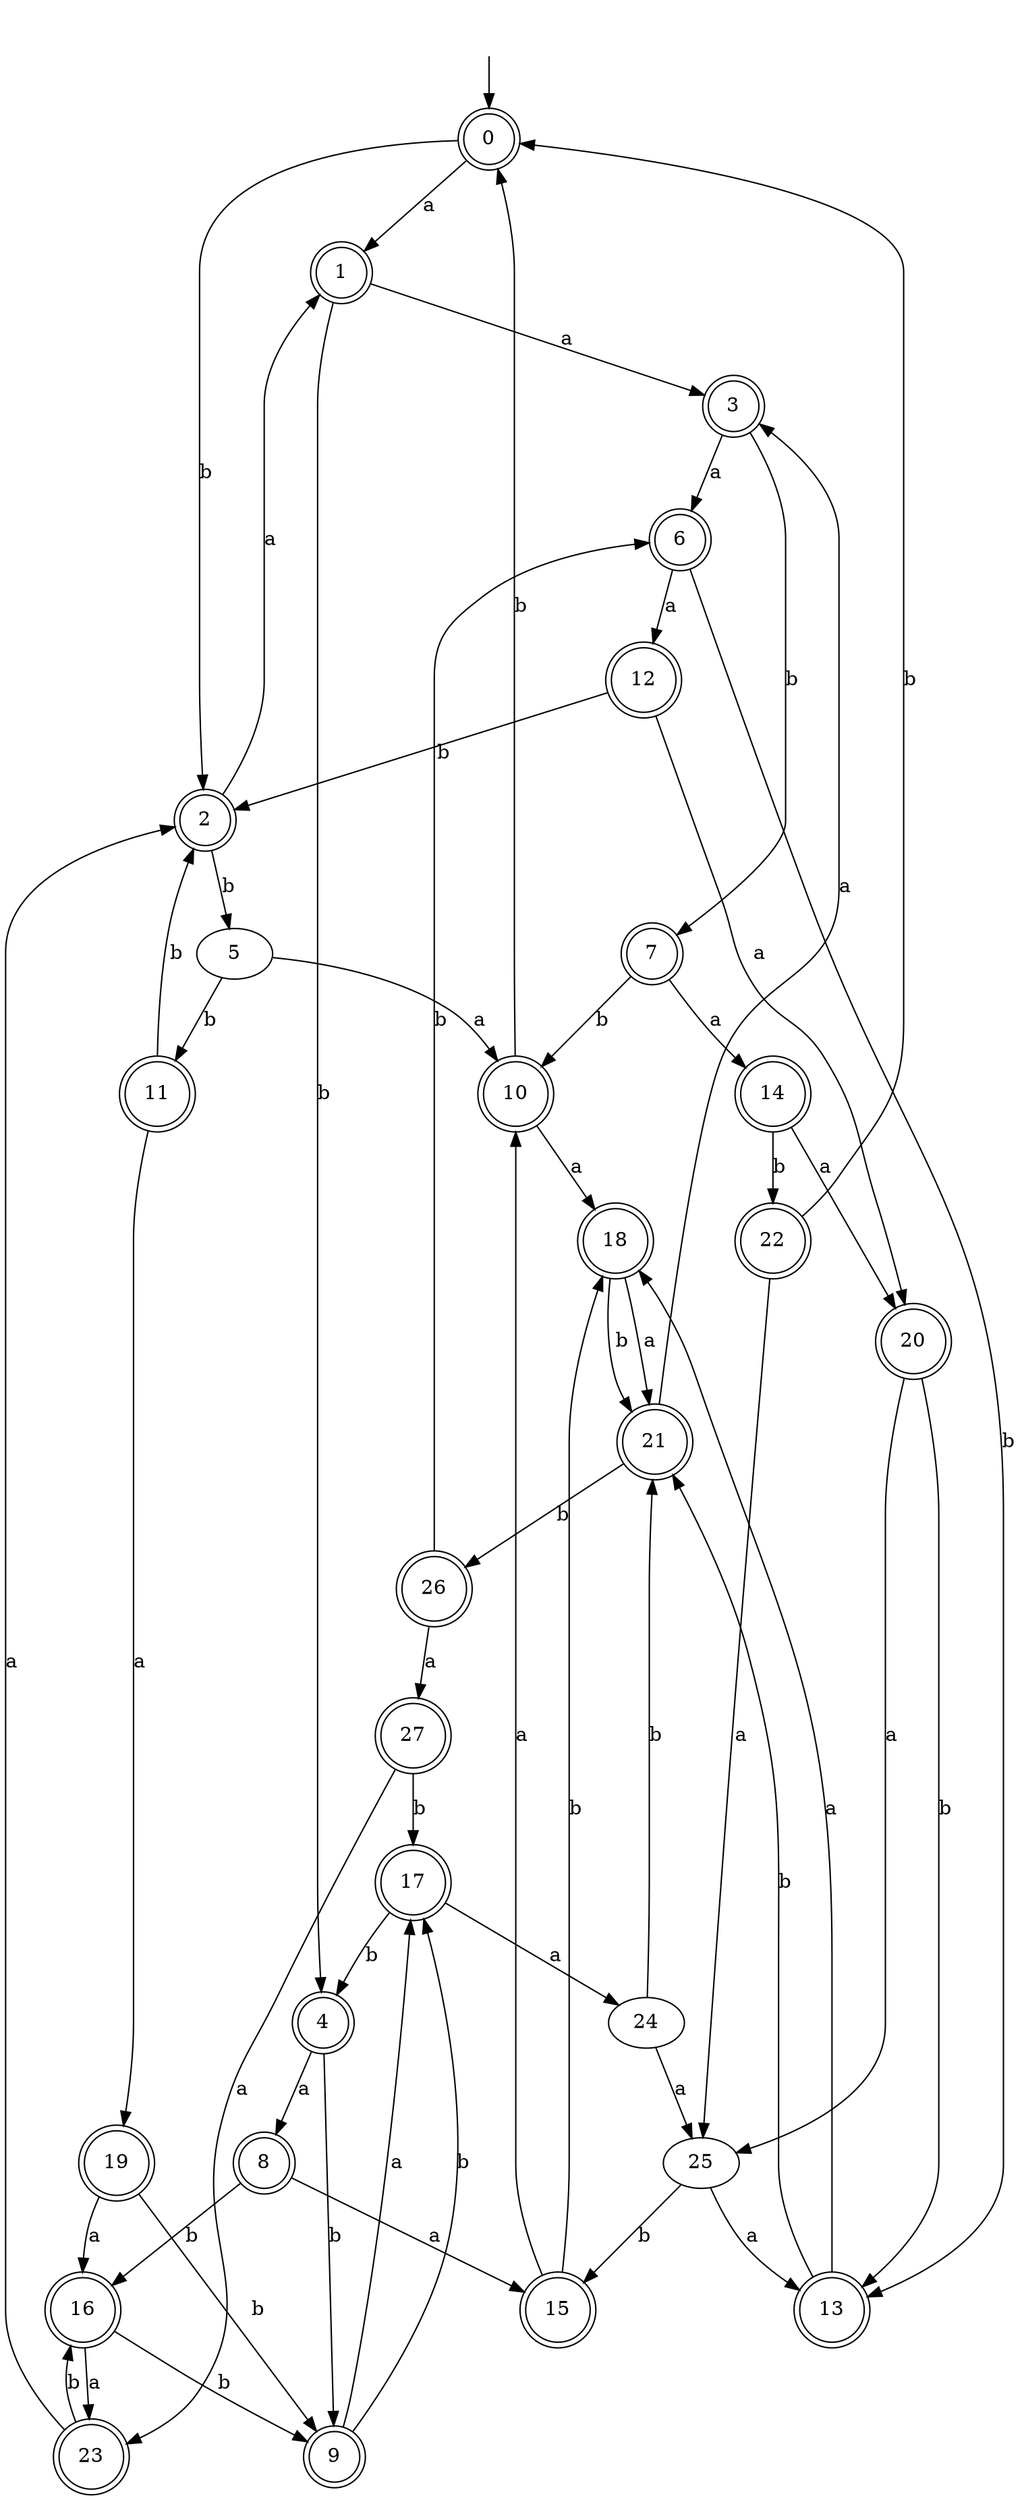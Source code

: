 digraph RandomDFA {
  __start0 [label="", shape=none];
  __start0 -> 0 [label=""];
  0 [shape=circle] [shape=doublecircle]
  0 -> 1 [label="a"]
  0 -> 2 [label="b"]
  1 [shape=doublecircle]
  1 -> 3 [label="a"]
  1 -> 4 [label="b"]
  2 [shape=doublecircle]
  2 -> 1 [label="a"]
  2 -> 5 [label="b"]
  3 [shape=doublecircle]
  3 -> 6 [label="a"]
  3 -> 7 [label="b"]
  4 [shape=doublecircle]
  4 -> 8 [label="a"]
  4 -> 9 [label="b"]
  5
  5 -> 10 [label="a"]
  5 -> 11 [label="b"]
  6 [shape=doublecircle]
  6 -> 12 [label="a"]
  6 -> 13 [label="b"]
  7 [shape=doublecircle]
  7 -> 14 [label="a"]
  7 -> 10 [label="b"]
  8 [shape=doublecircle]
  8 -> 15 [label="a"]
  8 -> 16 [label="b"]
  9 [shape=doublecircle]
  9 -> 17 [label="a"]
  9 -> 17 [label="b"]
  10 [shape=doublecircle]
  10 -> 18 [label="a"]
  10 -> 0 [label="b"]
  11 [shape=doublecircle]
  11 -> 19 [label="a"]
  11 -> 2 [label="b"]
  12 [shape=doublecircle]
  12 -> 20 [label="a"]
  12 -> 2 [label="b"]
  13 [shape=doublecircle]
  13 -> 18 [label="a"]
  13 -> 21 [label="b"]
  14 [shape=doublecircle]
  14 -> 20 [label="a"]
  14 -> 22 [label="b"]
  15 [shape=doublecircle]
  15 -> 10 [label="a"]
  15 -> 18 [label="b"]
  16 [shape=doublecircle]
  16 -> 23 [label="a"]
  16 -> 9 [label="b"]
  17 [shape=doublecircle]
  17 -> 24 [label="a"]
  17 -> 4 [label="b"]
  18 [shape=doublecircle]
  18 -> 21 [label="a"]
  18 -> 21 [label="b"]
  19 [shape=doublecircle]
  19 -> 16 [label="a"]
  19 -> 9 [label="b"]
  20 [shape=doublecircle]
  20 -> 25 [label="a"]
  20 -> 13 [label="b"]
  21 [shape=doublecircle]
  21 -> 3 [label="a"]
  21 -> 26 [label="b"]
  22 [shape=doublecircle]
  22 -> 25 [label="a"]
  22 -> 0 [label="b"]
  23 [shape=doublecircle]
  23 -> 2 [label="a"]
  23 -> 16 [label="b"]
  24
  24 -> 25 [label="a"]
  24 -> 21 [label="b"]
  25
  25 -> 13 [label="a"]
  25 -> 15 [label="b"]
  26 [shape=doublecircle]
  26 -> 27 [label="a"]
  26 -> 6 [label="b"]
  27 [shape=doublecircle]
  27 -> 23 [label="a"]
  27 -> 17 [label="b"]
}
